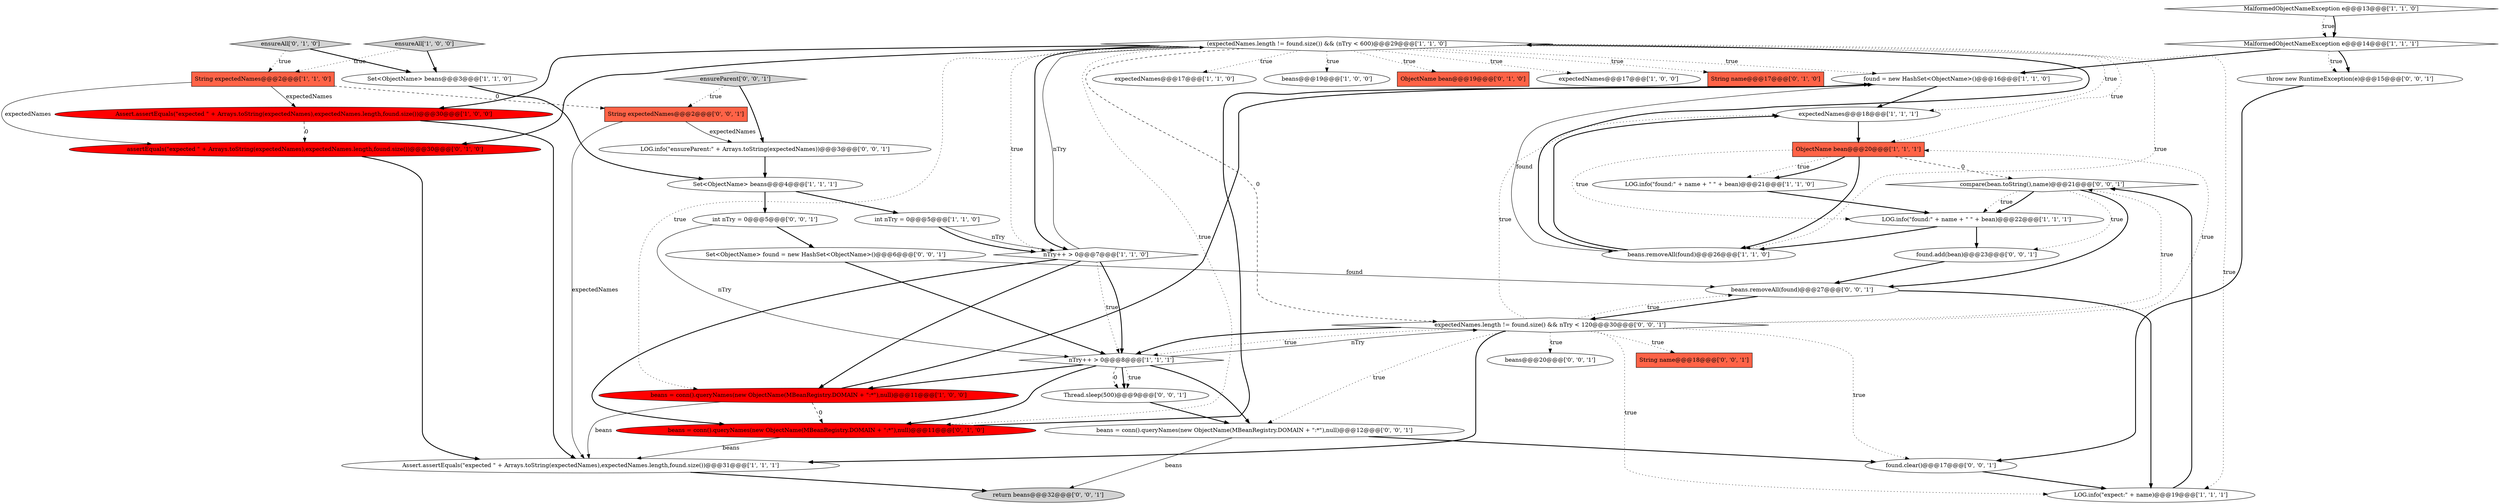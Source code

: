 digraph {
18 [style = filled, label = "(expectedNames.length != found.size()) && (nTry < 600)@@@29@@@['1', '1', '0']", fillcolor = white, shape = diamond image = "AAA0AAABBB1BBB"];
8 [style = filled, label = "String expectedNames@@@2@@@['1', '1', '0']", fillcolor = tomato, shape = box image = "AAA0AAABBB1BBB"];
3 [style = filled, label = "found = new HashSet<ObjectName>()@@@16@@@['1', '1', '0']", fillcolor = white, shape = ellipse image = "AAA0AAABBB1BBB"];
24 [style = filled, label = "ensureAll['0', '1', '0']", fillcolor = lightgray, shape = diamond image = "AAA0AAABBB2BBB"];
9 [style = filled, label = "expectedNames@@@18@@@['1', '1', '1']", fillcolor = white, shape = ellipse image = "AAA0AAABBB1BBB"];
29 [style = filled, label = "Thread.sleep(500)@@@9@@@['0', '0', '1']", fillcolor = white, shape = ellipse image = "AAA0AAABBB3BBB"];
11 [style = filled, label = "MalformedObjectNameException e@@@14@@@['1', '1', '1']", fillcolor = white, shape = diamond image = "AAA0AAABBB1BBB"];
33 [style = filled, label = "found.add(bean)@@@23@@@['0', '0', '1']", fillcolor = white, shape = ellipse image = "AAA0AAABBB3BBB"];
37 [style = filled, label = "beans.removeAll(found)@@@27@@@['0', '0', '1']", fillcolor = white, shape = ellipse image = "AAA0AAABBB3BBB"];
38 [style = filled, label = "expectedNames.length != found.size() && nTry < 120@@@30@@@['0', '0', '1']", fillcolor = white, shape = diamond image = "AAA0AAABBB3BBB"];
2 [style = filled, label = "Set<ObjectName> beans@@@3@@@['1', '1', '0']", fillcolor = white, shape = ellipse image = "AAA0AAABBB1BBB"];
13 [style = filled, label = "expectedNames@@@17@@@['1', '1', '0']", fillcolor = white, shape = ellipse image = "AAA0AAABBB1BBB"];
32 [style = filled, label = "beans@@@20@@@['0', '0', '1']", fillcolor = white, shape = ellipse image = "AAA0AAABBB3BBB"];
20 [style = filled, label = "ObjectName bean@@@20@@@['1', '1', '1']", fillcolor = tomato, shape = box image = "AAA0AAABBB1BBB"];
4 [style = filled, label = "beans@@@19@@@['1', '0', '0']", fillcolor = white, shape = ellipse image = "AAA0AAABBB1BBB"];
1 [style = filled, label = "beans.removeAll(found)@@@26@@@['1', '1', '0']", fillcolor = white, shape = ellipse image = "AAA0AAABBB1BBB"];
30 [style = filled, label = "compare(bean.toString(),name)@@@21@@@['0', '0', '1']", fillcolor = white, shape = diamond image = "AAA0AAABBB3BBB"];
6 [style = filled, label = "beans = conn().queryNames(new ObjectName(MBeanRegistry.DOMAIN + \":*\"),null)@@@11@@@['1', '0', '0']", fillcolor = red, shape = ellipse image = "AAA1AAABBB1BBB"];
14 [style = filled, label = "int nTry = 0@@@5@@@['1', '1', '0']", fillcolor = white, shape = ellipse image = "AAA0AAABBB1BBB"];
36 [style = filled, label = "throw new RuntimeException(e)@@@15@@@['0', '0', '1']", fillcolor = white, shape = ellipse image = "AAA0AAABBB3BBB"];
39 [style = filled, label = "return beans@@@32@@@['0', '0', '1']", fillcolor = lightgray, shape = ellipse image = "AAA0AAABBB3BBB"];
16 [style = filled, label = "ensureAll['1', '0', '0']", fillcolor = lightgray, shape = diamond image = "AAA0AAABBB1BBB"];
7 [style = filled, label = "Assert.assertEquals(\"expected \" + Arrays.toString(expectedNames),expectedNames.length,found.size())@@@30@@@['1', '0', '0']", fillcolor = red, shape = ellipse image = "AAA1AAABBB1BBB"];
19 [style = filled, label = "Set<ObjectName> beans@@@4@@@['1', '1', '1']", fillcolor = white, shape = ellipse image = "AAA0AAABBB1BBB"];
28 [style = filled, label = "String name@@@18@@@['0', '0', '1']", fillcolor = tomato, shape = box image = "AAA0AAABBB3BBB"];
21 [style = filled, label = "MalformedObjectNameException e@@@13@@@['1', '1', '0']", fillcolor = white, shape = diamond image = "AAA0AAABBB1BBB"];
27 [style = filled, label = "ObjectName bean@@@19@@@['0', '1', '0']", fillcolor = tomato, shape = box image = "AAA0AAABBB2BBB"];
0 [style = filled, label = "expectedNames@@@17@@@['1', '0', '0']", fillcolor = white, shape = ellipse image = "AAA0AAABBB1BBB"];
42 [style = filled, label = "ensureParent['0', '0', '1']", fillcolor = lightgray, shape = diamond image = "AAA0AAABBB3BBB"];
40 [style = filled, label = "beans = conn().queryNames(new ObjectName(MBeanRegistry.DOMAIN + \":*\"),null)@@@12@@@['0', '0', '1']", fillcolor = white, shape = ellipse image = "AAA0AAABBB3BBB"];
31 [style = filled, label = "LOG.info(\"ensureParent:\" + Arrays.toString(expectedNames))@@@3@@@['0', '0', '1']", fillcolor = white, shape = ellipse image = "AAA0AAABBB3BBB"];
34 [style = filled, label = "int nTry = 0@@@5@@@['0', '0', '1']", fillcolor = white, shape = ellipse image = "AAA0AAABBB3BBB"];
5 [style = filled, label = "LOG.info(\"found:\" + name + \" \" + bean)@@@22@@@['1', '1', '1']", fillcolor = white, shape = ellipse image = "AAA0AAABBB1BBB"];
25 [style = filled, label = "beans = conn().queryNames(new ObjectName(MBeanRegistry.DOMAIN + \":*\"),null)@@@11@@@['0', '1', '0']", fillcolor = red, shape = ellipse image = "AAA1AAABBB2BBB"];
26 [style = filled, label = "assertEquals(\"expected \" + Arrays.toString(expectedNames),expectedNames.length,found.size())@@@30@@@['0', '1', '0']", fillcolor = red, shape = ellipse image = "AAA1AAABBB2BBB"];
10 [style = filled, label = "LOG.info(\"found:\" + name + \" \" + bean)@@@21@@@['1', '1', '0']", fillcolor = white, shape = ellipse image = "AAA0AAABBB1BBB"];
23 [style = filled, label = "String name@@@17@@@['0', '1', '0']", fillcolor = tomato, shape = box image = "AAA0AAABBB2BBB"];
35 [style = filled, label = "Set<ObjectName> found = new HashSet<ObjectName>()@@@6@@@['0', '0', '1']", fillcolor = white, shape = ellipse image = "AAA0AAABBB3BBB"];
12 [style = filled, label = "LOG.info(\"expect:\" + name)@@@19@@@['1', '1', '1']", fillcolor = white, shape = ellipse image = "AAA0AAABBB1BBB"];
22 [style = filled, label = "Assert.assertEquals(\"expected \" + Arrays.toString(expectedNames),expectedNames.length,found.size())@@@31@@@['1', '1', '1']", fillcolor = white, shape = ellipse image = "AAA0AAABBB1BBB"];
43 [style = filled, label = "found.clear()@@@17@@@['0', '0', '1']", fillcolor = white, shape = ellipse image = "AAA0AAABBB3BBB"];
17 [style = filled, label = "nTry++ > 0@@@7@@@['1', '1', '0']", fillcolor = white, shape = diamond image = "AAA0AAABBB1BBB"];
41 [style = filled, label = "String expectedNames@@@2@@@['0', '0', '1']", fillcolor = tomato, shape = box image = "AAA0AAABBB3BBB"];
15 [style = filled, label = "nTry++ > 0@@@8@@@['1', '1', '1']", fillcolor = white, shape = diamond image = "AAA0AAABBB1BBB"];
30->5 [style = dotted, label="true"];
6->3 [style = bold, label=""];
17->25 [style = bold, label=""];
21->11 [style = dotted, label="true"];
15->25 [style = bold, label=""];
6->22 [style = solid, label="beans"];
14->17 [style = bold, label=""];
18->20 [style = dotted, label="true"];
38->15 [style = bold, label=""];
11->36 [style = bold, label=""];
34->15 [style = solid, label="nTry"];
26->22 [style = bold, label=""];
17->15 [style = dotted, label="true"];
38->15 [style = dotted, label="true"];
38->9 [style = dotted, label="true"];
37->38 [style = bold, label=""];
15->29 [style = dotted, label="true"];
18->3 [style = dotted, label="true"];
8->26 [style = solid, label="expectedNames"];
24->8 [style = dotted, label="true"];
7->26 [style = dashed, label="0"];
8->7 [style = solid, label="expectedNames"];
15->38 [style = solid, label="nTry"];
38->40 [style = dotted, label="true"];
11->36 [style = dotted, label="true"];
30->33 [style = dotted, label="true"];
18->13 [style = dotted, label="true"];
18->23 [style = dotted, label="true"];
38->12 [style = dotted, label="true"];
19->34 [style = bold, label=""];
41->22 [style = solid, label="expectedNames"];
5->33 [style = bold, label=""];
3->1 [style = solid, label="found"];
38->20 [style = dotted, label="true"];
25->3 [style = bold, label=""];
42->31 [style = bold, label=""];
15->29 [style = dashed, label="0"];
18->6 [style = dotted, label="true"];
20->5 [style = dotted, label="true"];
5->1 [style = bold, label=""];
38->28 [style = dotted, label="true"];
21->11 [style = bold, label=""];
43->12 [style = bold, label=""];
41->31 [style = solid, label="expectedNames"];
20->10 [style = dotted, label="true"];
17->15 [style = bold, label=""];
18->0 [style = dotted, label="true"];
29->40 [style = bold, label=""];
18->17 [style = dotted, label="true"];
34->35 [style = bold, label=""];
18->7 [style = bold, label=""];
18->27 [style = dotted, label="true"];
15->29 [style = bold, label=""];
36->43 [style = bold, label=""];
38->37 [style = dotted, label="true"];
16->8 [style = dotted, label="true"];
35->15 [style = bold, label=""];
17->6 [style = bold, label=""];
18->1 [style = dotted, label="true"];
18->26 [style = bold, label=""];
25->22 [style = solid, label="beans"];
38->32 [style = dotted, label="true"];
9->20 [style = bold, label=""];
20->1 [style = bold, label=""];
8->41 [style = dashed, label="0"];
40->39 [style = solid, label="beans"];
1->9 [style = bold, label=""];
37->12 [style = bold, label=""];
38->30 [style = dotted, label="true"];
42->41 [style = dotted, label="true"];
3->9 [style = bold, label=""];
7->22 [style = bold, label=""];
19->14 [style = bold, label=""];
10->5 [style = bold, label=""];
11->3 [style = bold, label=""];
30->5 [style = bold, label=""];
18->9 [style = dotted, label="true"];
20->30 [style = dashed, label="0"];
22->39 [style = bold, label=""];
15->40 [style = bold, label=""];
40->43 [style = bold, label=""];
33->37 [style = bold, label=""];
31->19 [style = bold, label=""];
2->19 [style = bold, label=""];
24->2 [style = bold, label=""];
18->25 [style = dotted, label="true"];
18->17 [style = bold, label=""];
1->18 [style = bold, label=""];
15->6 [style = bold, label=""];
12->30 [style = bold, label=""];
30->37 [style = bold, label=""];
16->2 [style = bold, label=""];
14->17 [style = solid, label="nTry"];
18->38 [style = dashed, label="0"];
20->10 [style = bold, label=""];
18->12 [style = dotted, label="true"];
17->18 [style = solid, label="nTry"];
6->25 [style = dashed, label="0"];
38->43 [style = dotted, label="true"];
18->4 [style = dotted, label="true"];
38->22 [style = bold, label=""];
35->37 [style = solid, label="found"];
}
